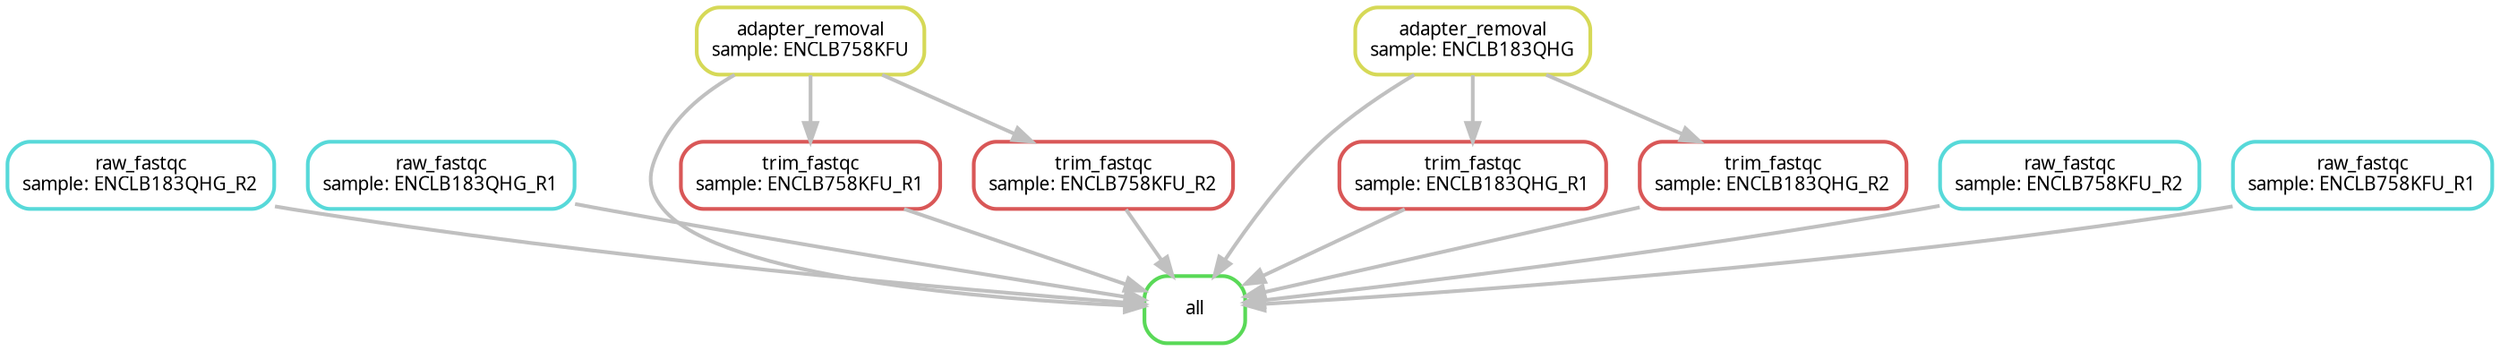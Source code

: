 digraph snakemake_dag {
    graph[bgcolor=white, margin=0];
    node[shape=box, style=rounded, fontname=sans,                 fontsize=10, penwidth=2];
    edge[penwidth=2, color=grey];
	0[label = "all", color = "0.33 0.6 0.85", style="rounded"];
	1[label = "raw_fastqc\nsample: ENCLB183QHG_R2", color = "0.50 0.6 0.85", style="rounded"];
	2[label = "raw_fastqc\nsample: ENCLB183QHG_R1", color = "0.50 0.6 0.85", style="rounded"];
	3[label = "adapter_removal\nsample: ENCLB758KFU", color = "0.17 0.6 0.85", style="rounded"];
	4[label = "trim_fastqc\nsample: ENCLB758KFU_R1", color = "0.00 0.6 0.85", style="rounded"];
	5[label = "adapter_removal\nsample: ENCLB183QHG", color = "0.17 0.6 0.85", style="rounded"];
	6[label = "trim_fastqc\nsample: ENCLB183QHG_R1", color = "0.00 0.6 0.85", style="rounded"];
	7[label = "trim_fastqc\nsample: ENCLB758KFU_R2", color = "0.00 0.6 0.85", style="rounded"];
	8[label = "raw_fastqc\nsample: ENCLB758KFU_R2", color = "0.50 0.6 0.85", style="rounded"];
	9[label = "raw_fastqc\nsample: ENCLB758KFU_R1", color = "0.50 0.6 0.85", style="rounded"];
	10[label = "trim_fastqc\nsample: ENCLB183QHG_R2", color = "0.00 0.6 0.85", style="rounded"];
	1 -> 0
	2 -> 0
	3 -> 0
	4 -> 0
	5 -> 0
	6 -> 0
	7 -> 0
	8 -> 0
	9 -> 0
	10 -> 0
	3 -> 4
	5 -> 6
	3 -> 7
	5 -> 10
}            
